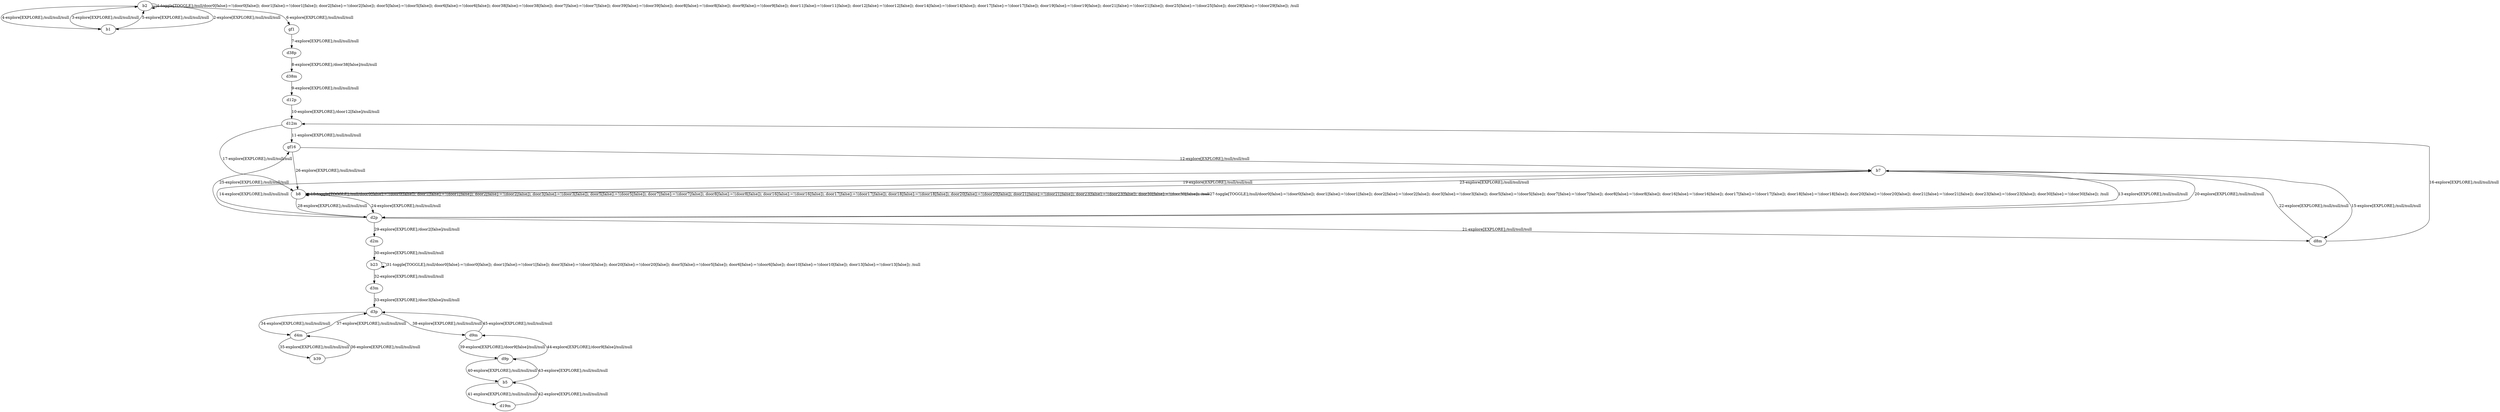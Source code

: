 # Total number of goals covered by this test: 1
# d9m --> d3p

digraph g {
"b2" -> "b2" [label = "1-toggle[TOGGLE];/null/door0[false]:=!(door0[false]); door1[false]:=!(door1[false]); door2[false]:=!(door2[false]); door5[false]:=!(door5[false]); door6[false]:=!(door6[false]); door38[false]:=!(door38[false]); door7[false]:=!(door7[false]); door39[false]:=!(door39[false]); door8[false]:=!(door8[false]); door9[false]:=!(door9[false]); door11[false]:=!(door11[false]); door12[false]:=!(door12[false]); door14[false]:=!(door14[false]); door17[false]:=!(door17[false]); door19[false]:=!(door19[false]); door21[false]:=!(door21[false]); door25[false]:=!(door25[false]); door29[false]:=!(door29[false]); /null"];
"b2" -> "b1" [label = "2-explore[EXPLORE];/null/null/null"];
"b1" -> "b2" [label = "3-explore[EXPLORE];/null/null/null"];
"b2" -> "b1" [label = "4-explore[EXPLORE];/null/null/null"];
"b1" -> "b2" [label = "5-explore[EXPLORE];/null/null/null"];
"b2" -> "gf1" [label = "6-explore[EXPLORE];/null/null/null"];
"gf1" -> "d38p" [label = "7-explore[EXPLORE];/null/null/null"];
"d38p" -> "d38m" [label = "8-explore[EXPLORE];/door38[false]/null/null"];
"d38m" -> "d12p" [label = "9-explore[EXPLORE];/null/null/null"];
"d12p" -> "d12m" [label = "10-explore[EXPLORE];/door12[false]/null/null"];
"d12m" -> "gf16" [label = "11-explore[EXPLORE];/null/null/null"];
"gf16" -> "b7" [label = "12-explore[EXPLORE];/null/null/null"];
"b7" -> "d2p" [label = "13-explore[EXPLORE];/null/null/null"];
"d2p" -> "b7" [label = "14-explore[EXPLORE];/null/null/null"];
"b7" -> "d8m" [label = "15-explore[EXPLORE];/null/null/null"];
"d8m" -> "d12m" [label = "16-explore[EXPLORE];/null/null/null"];
"d12m" -> "b8" [label = "17-explore[EXPLORE];/null/null/null"];
"b8" -> "b8" [label = "18-toggle[TOGGLE];/null/door0[false]:=!(door0[false]); door1[false]:=!(door1[false]); door2[false]:=!(door2[false]); door3[false]:=!(door3[false]); door5[false]:=!(door5[false]); door7[false]:=!(door7[false]); door8[false]:=!(door8[false]); door16[false]:=!(door16[false]); door17[false]:=!(door17[false]); door18[false]:=!(door18[false]); door20[false]:=!(door20[false]); door21[false]:=!(door21[false]); door23[false]:=!(door23[false]); door30[false]:=!(door30[false]); /null"];
"b8" -> "b7" [label = "19-explore[EXPLORE];/null/null/null"];
"b7" -> "d2p" [label = "20-explore[EXPLORE];/null/null/null"];
"d2p" -> "d8m" [label = "21-explore[EXPLORE];/null/null/null"];
"d8m" -> "b7" [label = "22-explore[EXPLORE];/null/null/null"];
"b7" -> "b8" [label = "23-explore[EXPLORE];/null/null/null"];
"b8" -> "d2p" [label = "24-explore[EXPLORE];/null/null/null"];
"d2p" -> "gf16" [label = "25-explore[EXPLORE];/null/null/null"];
"gf16" -> "b8" [label = "26-explore[EXPLORE];/null/null/null"];
"b8" -> "b8" [label = "27-toggle[TOGGLE];/null/door0[false]:=!(door0[false]); door1[false]:=!(door1[false]); door2[false]:=!(door2[false]); door3[false]:=!(door3[false]); door5[false]:=!(door5[false]); door7[false]:=!(door7[false]); door8[false]:=!(door8[false]); door16[false]:=!(door16[false]); door17[false]:=!(door17[false]); door18[false]:=!(door18[false]); door20[false]:=!(door20[false]); door21[false]:=!(door21[false]); door23[false]:=!(door23[false]); door30[false]:=!(door30[false]); /null"];
"b8" -> "d2p" [label = "28-explore[EXPLORE];/null/null/null"];
"d2p" -> "d2m" [label = "29-explore[EXPLORE];/door2[false]/null/null"];
"d2m" -> "b23" [label = "30-explore[EXPLORE];/null/null/null"];
"b23" -> "b23" [label = "31-toggle[TOGGLE];/null/door0[false]:=!(door0[false]); door1[false]:=!(door1[false]); door3[false]:=!(door3[false]); door20[false]:=!(door20[false]); door5[false]:=!(door5[false]); door6[false]:=!(door6[false]); door10[false]:=!(door10[false]); door13[false]:=!(door13[false]); /null"];
"b23" -> "d3m" [label = "32-explore[EXPLORE];/null/null/null"];
"d3m" -> "d3p" [label = "33-explore[EXPLORE];/door3[false]/null/null"];
"d3p" -> "d4m" [label = "34-explore[EXPLORE];/null/null/null"];
"d4m" -> "b39" [label = "35-explore[EXPLORE];/null/null/null"];
"b39" -> "d4m" [label = "36-explore[EXPLORE];/null/null/null"];
"d4m" -> "d3p" [label = "37-explore[EXPLORE];/null/null/null"];
"d3p" -> "d9m" [label = "38-explore[EXPLORE];/null/null/null"];
"d9m" -> "d9p" [label = "39-explore[EXPLORE];/door9[false]/null/null"];
"d9p" -> "b5" [label = "40-explore[EXPLORE];/null/null/null"];
"b5" -> "d19m" [label = "41-explore[EXPLORE];/null/null/null"];
"d19m" -> "b5" [label = "42-explore[EXPLORE];/null/null/null"];
"b5" -> "d9p" [label = "43-explore[EXPLORE];/null/null/null"];
"d9p" -> "d9m" [label = "44-explore[EXPLORE];/door9[false]/null/null"];
"d9m" -> "d3p" [label = "45-explore[EXPLORE];/null/null/null"];
}